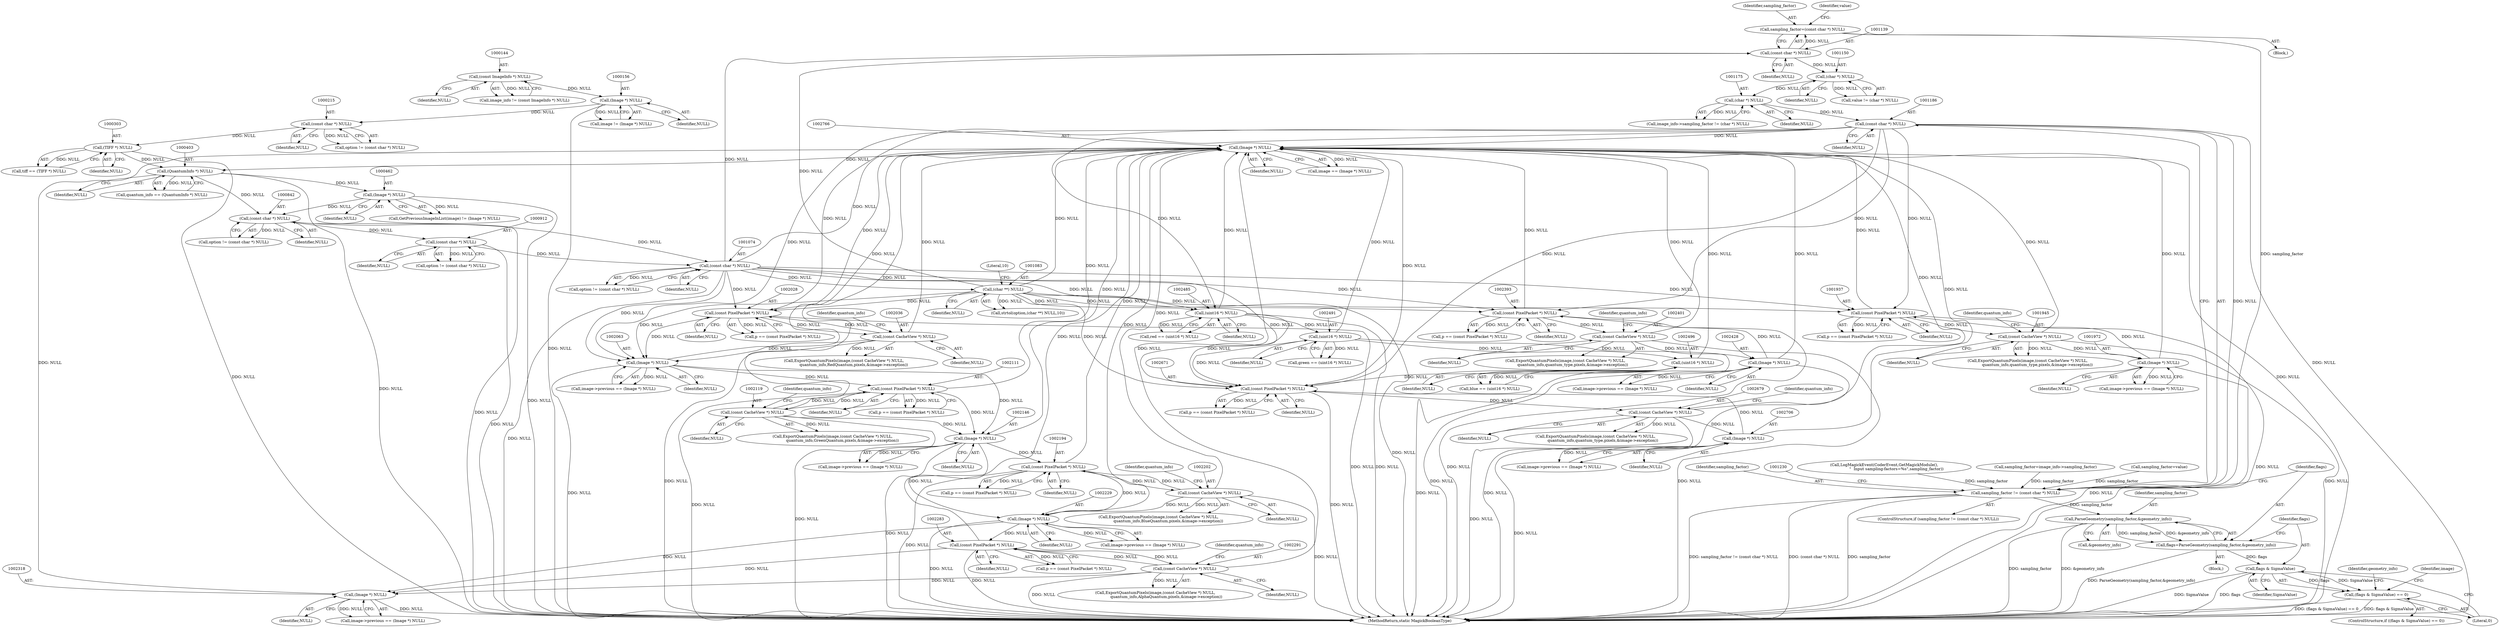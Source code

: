 digraph "0_ImageMagick_f983dcdf9c178e0cbc49608a78713c5669aa1bb5@pointer" {
"1001136" [label="(Call,sampling_factor=(const char *) NULL)"];
"1001138" [label="(Call,(const char *) NULL)"];
"1001073" [label="(Call,(const char *) NULL)"];
"1000841" [label="(Call,(const char *) NULL)"];
"1000402" [label="(Call,(QuantumInfo *) NULL)"];
"1002765" [label="(Call,(Image *) NULL)"];
"1002317" [label="(Call,(Image *) NULL)"];
"1002282" [label="(Call,(const PixelPacket *) NULL)"];
"1002228" [label="(Call,(Image *) NULL)"];
"1002145" [label="(Call,(Image *) NULL)"];
"1002110" [label="(Call,(const PixelPacket *) NULL)"];
"1002118" [label="(Call,(const CacheView *) NULL)"];
"1002062" [label="(Call,(Image *) NULL)"];
"1002027" [label="(Call,(const PixelPacket *) NULL)"];
"1001082" [label="(Call,(char **) NULL)"];
"1002035" [label="(Call,(const CacheView *) NULL)"];
"1001185" [label="(Call,(const char *) NULL)"];
"1001174" [label="(Call,(char *) NULL)"];
"1001149" [label="(Call,(char *) NULL)"];
"1002193" [label="(Call,(const PixelPacket *) NULL)"];
"1002201" [label="(Call,(const CacheView *) NULL)"];
"1002290" [label="(Call,(const CacheView *) NULL)"];
"1002484" [label="(Call,(uint16 *) NULL)"];
"1002392" [label="(Call,(const PixelPacket *) NULL)"];
"1002427" [label="(Call,(Image *) NULL)"];
"1002400" [label="(Call,(const CacheView *) NULL)"];
"1002670" [label="(Call,(const PixelPacket *) NULL)"];
"1002490" [label="(Call,(uint16 *) NULL)"];
"1002495" [label="(Call,(uint16 *) NULL)"];
"1002705" [label="(Call,(Image *) NULL)"];
"1002678" [label="(Call,(const CacheView *) NULL)"];
"1001944" [label="(Call,(const CacheView *) NULL)"];
"1001936" [label="(Call,(const PixelPacket *) NULL)"];
"1001971" [label="(Call,(Image *) NULL)"];
"1000302" [label="(Call,(TIFF *) NULL)"];
"1000214" [label="(Call,(const char *) NULL)"];
"1000155" [label="(Call,(Image *) NULL)"];
"1000143" [label="(Call,(const ImageInfo *) NULL)"];
"1000461" [label="(Call,(Image *) NULL)"];
"1000911" [label="(Call,(const char *) NULL)"];
"1001183" [label="(Call,sampling_factor != (const char *) NULL)"];
"1001191" [label="(Call,ParseGeometry(sampling_factor,&geometry_info))"];
"1001189" [label="(Call,flags=ParseGeometry(sampling_factor,&geometry_info))"];
"1001197" [label="(Call,flags & SigmaValue)"];
"1001196" [label="(Call,(flags & SigmaValue) == 0)"];
"1002147" [label="(Identifier,NULL)"];
"1000404" [label="(Identifier,NULL)"];
"1002317" [label="(Call,(Image *) NULL)"];
"1001187" [label="(Identifier,NULL)"];
"1001938" [label="(Identifier,NULL)"];
"1000153" [label="(Call,image != (Image *) NULL)"];
"1001164" [label="(Call,LogMagickEvent(CoderEvent,GetMagickModule(),\n                    \"  Input sampling-factors=%s\",sampling_factor))"];
"1001193" [label="(Call,&geometry_info)"];
"1001073" [label="(Call,(const char *) NULL)"];
"1000155" [label="(Call,(Image *) NULL)"];
"1000839" [label="(Call,option != (const char *) NULL)"];
"1001176" [label="(Identifier,NULL)"];
"1002492" [label="(Identifier,NULL)"];
"1000909" [label="(Call,option != (const char *) NULL)"];
"1000300" [label="(Call,tiff == (TIFF *) NULL)"];
"1002288" [label="(Call,ExportQuantumPixels(image,(const CacheView *) NULL,\n                  quantum_info,AlphaQuantum,pixels,&image->exception))"];
"1002290" [label="(Call,(const CacheView *) NULL)"];
"1002490" [label="(Call,(uint16 *) NULL)"];
"1002668" [label="(Call,p == (const PixelPacket *) NULL)"];
"1000216" [label="(Identifier,NULL)"];
"1002392" [label="(Call,(const PixelPacket *) NULL)"];
"1001188" [label="(Block,)"];
"1001147" [label="(Call,value != (char *) NULL)"];
"1001191" [label="(Call,ParseGeometry(sampling_factor,&geometry_info))"];
"1001177" [label="(Call,sampling_factor=image_info->sampling_factor)"];
"1000458" [label="(Call,GetPreviousImageInList(image) != (Image *) NULL)"];
"1001153" [label="(Call,sampling_factor=value)"];
"1002195" [label="(Identifier,NULL)"];
"1001151" [label="(Identifier,NULL)"];
"1002701" [label="(Call,image->previous == (Image *) NULL)"];
"1000145" [label="(Identifier,NULL)"];
"1001192" [label="(Identifier,sampling_factor)"];
"1002062" [label="(Call,(Image *) NULL)"];
"1002118" [label="(Call,(const CacheView *) NULL)"];
"1001946" [label="(Identifier,NULL)"];
"1000212" [label="(Call,option != (const char *) NULL)"];
"1002108" [label="(Call,p == (const PixelPacket *) NULL)"];
"1002064" [label="(Identifier,NULL)"];
"1001085" [label="(Literal,10)"];
"1002203" [label="(Identifier,NULL)"];
"1002707" [label="(Identifier,NULL)"];
"1001137" [label="(Identifier,sampling_factor)"];
"1002282" [label="(Call,(const PixelPacket *) NULL)"];
"1001138" [label="(Call,(const char *) NULL)"];
"1001200" [label="(Literal,0)"];
"1000302" [label="(Call,(TIFF *) NULL)"];
"1002191" [label="(Call,p == (const PixelPacket *) NULL)"];
"1002029" [label="(Identifier,NULL)"];
"1000400" [label="(Call,quantum_info == (QuantumInfo *) NULL)"];
"1002038" [label="(Identifier,quantum_info)"];
"1001195" [label="(ControlStructure,if ((flags & SigmaValue) == 0))"];
"1000141" [label="(Call,image_info != (const ImageInfo *) NULL)"];
"1001189" [label="(Call,flags=ParseGeometry(sampling_factor,&geometry_info))"];
"1002293" [label="(Identifier,quantum_info)"];
"1002292" [label="(Identifier,NULL)"];
"1002145" [label="(Call,(Image *) NULL)"];
"1002110" [label="(Call,(const PixelPacket *) NULL)"];
"1001203" [label="(Identifier,geometry_info)"];
"1002427" [label="(Call,(Image *) NULL)"];
"1002116" [label="(Call,ExportQuantumPixels(image,(const CacheView *) NULL,\n                quantum_info,GreenQuantum,pixels,&image->exception))"];
"1001071" [label="(Call,option != (const char *) NULL)"];
"1002112" [label="(Identifier,NULL)"];
"1001142" [label="(Identifier,value)"];
"1002230" [label="(Identifier,NULL)"];
"1002204" [label="(Identifier,quantum_info)"];
"1001190" [label="(Identifier,flags)"];
"1001942" [label="(Call,ExportQuantumPixels(image,(const CacheView *) NULL,\n                quantum_info,quantum_type,pixels,&image->exception))"];
"1000913" [label="(Identifier,NULL)"];
"1002681" [label="(Identifier,quantum_info)"];
"1002423" [label="(Call,image->previous == (Image *) NULL)"];
"1001084" [label="(Identifier,NULL)"];
"1001936" [label="(Call,(const PixelPacket *) NULL)"];
"1001973" [label="(Identifier,NULL)"];
"1000463" [label="(Identifier,NULL)"];
"1000214" [label="(Call,(const char *) NULL)"];
"1002670" [label="(Call,(const PixelPacket *) NULL)"];
"1002037" [label="(Identifier,NULL)"];
"1002228" [label="(Call,(Image *) NULL)"];
"1000143" [label="(Call,(const ImageInfo *) NULL)"];
"1001199" [label="(Identifier,SigmaValue)"];
"1002482" [label="(Call,red == (uint16 *) NULL)"];
"1002319" [label="(Identifier,NULL)"];
"1001182" [label="(ControlStructure,if (sampling_factor != (const char *) NULL))"];
"1001174" [label="(Call,(char *) NULL)"];
"1002025" [label="(Call,p == (const PixelPacket *) NULL)"];
"1002680" [label="(Identifier,NULL)"];
"1000843" [label="(Identifier,NULL)"];
"1001934" [label="(Call,p == (const PixelPacket *) NULL)"];
"1001944" [label="(Call,(const CacheView *) NULL)"];
"1002027" [label="(Call,(const PixelPacket *) NULL)"];
"1002705" [label="(Call,(Image *) NULL)"];
"1002120" [label="(Identifier,NULL)"];
"1002121" [label="(Identifier,quantum_info)"];
"1002199" [label="(Call,ExportQuantumPixels(image,(const CacheView *) NULL,\n                quantum_info,BlueQuantum,pixels,&image->exception))"];
"1001967" [label="(Call,image->previous == (Image *) NULL)"];
"1002035" [label="(Call,(const CacheView *) NULL)"];
"1002402" [label="(Identifier,NULL)"];
"1001211" [label="(Identifier,image)"];
"1001185" [label="(Call,(const char *) NULL)"];
"1002429" [label="(Identifier,NULL)"];
"1002394" [label="(Identifier,NULL)"];
"1000304" [label="(Identifier,NULL)"];
"1002193" [label="(Call,(const PixelPacket *) NULL)"];
"1002486" [label="(Identifier,NULL)"];
"1001947" [label="(Identifier,quantum_info)"];
"1002313" [label="(Call,image->previous == (Image *) NULL)"];
"1002201" [label="(Call,(const CacheView *) NULL)"];
"1001136" [label="(Call,sampling_factor=(const char *) NULL)"];
"1001128" [label="(Block,)"];
"1002284" [label="(Identifier,NULL)"];
"1001196" [label="(Call,(flags & SigmaValue) == 0)"];
"1000841" [label="(Call,(const char *) NULL)"];
"1002792" [label="(MethodReturn,static MagickBooleanType)"];
"1002280" [label="(Call,p == (const PixelPacket *) NULL)"];
"1000157" [label="(Identifier,NULL)"];
"1001198" [label="(Identifier,flags)"];
"1002495" [label="(Call,(uint16 *) NULL)"];
"1002224" [label="(Call,image->previous == (Image *) NULL)"];
"1002767" [label="(Identifier,NULL)"];
"1001140" [label="(Identifier,NULL)"];
"1002058" [label="(Call,image->previous == (Image *) NULL)"];
"1002403" [label="(Identifier,quantum_info)"];
"1002400" [label="(Call,(const CacheView *) NULL)"];
"1001170" [label="(Call,image_info->sampling_factor != (char *) NULL)"];
"1002484" [label="(Call,(uint16 *) NULL)"];
"1001082" [label="(Call,(char **) NULL)"];
"1001971" [label="(Call,(Image *) NULL)"];
"1002493" [label="(Call,blue == (uint16 *) NULL)"];
"1001183" [label="(Call,sampling_factor != (const char *) NULL)"];
"1001149" [label="(Call,(char *) NULL)"];
"1002033" [label="(Call,ExportQuantumPixels(image,(const CacheView *) NULL,\n                quantum_info,RedQuantum,pixels,&image->exception))"];
"1002676" [label="(Call,ExportQuantumPixels(image,(const CacheView *) NULL,\n            quantum_info,quantum_type,pixels,&image->exception))"];
"1002497" [label="(Identifier,NULL)"];
"1001080" [label="(Call,strtol(option,(char **) NULL,10))"];
"1001075" [label="(Identifier,NULL)"];
"1000911" [label="(Call,(const char *) NULL)"];
"1002763" [label="(Call,image == (Image *) NULL)"];
"1002398" [label="(Call,ExportQuantumPixels(image,(const CacheView *) NULL,\n            quantum_info,quantum_type,pixels,&image->exception))"];
"1002678" [label="(Call,(const CacheView *) NULL)"];
"1002390" [label="(Call,p == (const PixelPacket *) NULL)"];
"1002488" [label="(Call,green == (uint16 *) NULL)"];
"1000461" [label="(Call,(Image *) NULL)"];
"1001197" [label="(Call,flags & SigmaValue)"];
"1001184" [label="(Identifier,sampling_factor)"];
"1002141" [label="(Call,image->previous == (Image *) NULL)"];
"1000402" [label="(Call,(QuantumInfo *) NULL)"];
"1002765" [label="(Call,(Image *) NULL)"];
"1002672" [label="(Identifier,NULL)"];
"1001136" -> "1001128"  [label="AST: "];
"1001136" -> "1001138"  [label="CFG: "];
"1001137" -> "1001136"  [label="AST: "];
"1001138" -> "1001136"  [label="AST: "];
"1001142" -> "1001136"  [label="CFG: "];
"1001138" -> "1001136"  [label="DDG: NULL"];
"1001136" -> "1001183"  [label="DDG: sampling_factor"];
"1001138" -> "1001140"  [label="CFG: "];
"1001139" -> "1001138"  [label="AST: "];
"1001140" -> "1001138"  [label="AST: "];
"1001073" -> "1001138"  [label="DDG: NULL"];
"1001082" -> "1001138"  [label="DDG: NULL"];
"1001138" -> "1001149"  [label="DDG: NULL"];
"1001073" -> "1001071"  [label="AST: "];
"1001073" -> "1001075"  [label="CFG: "];
"1001074" -> "1001073"  [label="AST: "];
"1001075" -> "1001073"  [label="AST: "];
"1001071" -> "1001073"  [label="CFG: "];
"1001073" -> "1002792"  [label="DDG: NULL"];
"1001073" -> "1001071"  [label="DDG: NULL"];
"1000841" -> "1001073"  [label="DDG: NULL"];
"1000911" -> "1001073"  [label="DDG: NULL"];
"1001073" -> "1001082"  [label="DDG: NULL"];
"1001073" -> "1001936"  [label="DDG: NULL"];
"1001073" -> "1002027"  [label="DDG: NULL"];
"1001073" -> "1002062"  [label="DDG: NULL"];
"1001073" -> "1002392"  [label="DDG: NULL"];
"1001073" -> "1002484"  [label="DDG: NULL"];
"1001073" -> "1002670"  [label="DDG: NULL"];
"1001073" -> "1002765"  [label="DDG: NULL"];
"1000841" -> "1000839"  [label="AST: "];
"1000841" -> "1000843"  [label="CFG: "];
"1000842" -> "1000841"  [label="AST: "];
"1000843" -> "1000841"  [label="AST: "];
"1000839" -> "1000841"  [label="CFG: "];
"1000841" -> "1002792"  [label="DDG: NULL"];
"1000841" -> "1000839"  [label="DDG: NULL"];
"1000402" -> "1000841"  [label="DDG: NULL"];
"1000461" -> "1000841"  [label="DDG: NULL"];
"1000841" -> "1000911"  [label="DDG: NULL"];
"1000402" -> "1000400"  [label="AST: "];
"1000402" -> "1000404"  [label="CFG: "];
"1000403" -> "1000402"  [label="AST: "];
"1000404" -> "1000402"  [label="AST: "];
"1000400" -> "1000402"  [label="CFG: "];
"1000402" -> "1002792"  [label="DDG: NULL"];
"1000402" -> "1000400"  [label="DDG: NULL"];
"1002765" -> "1000402"  [label="DDG: NULL"];
"1000302" -> "1000402"  [label="DDG: NULL"];
"1000402" -> "1000461"  [label="DDG: NULL"];
"1002765" -> "1002763"  [label="AST: "];
"1002765" -> "1002767"  [label="CFG: "];
"1002766" -> "1002765"  [label="AST: "];
"1002767" -> "1002765"  [label="AST: "];
"1002763" -> "1002765"  [label="CFG: "];
"1002765" -> "1002792"  [label="DDG: NULL"];
"1002765" -> "1002763"  [label="DDG: NULL"];
"1002317" -> "1002765"  [label="DDG: NULL"];
"1002110" -> "1002765"  [label="DDG: NULL"];
"1002027" -> "1002765"  [label="DDG: NULL"];
"1002145" -> "1002765"  [label="DDG: NULL"];
"1002484" -> "1002765"  [label="DDG: NULL"];
"1002392" -> "1002765"  [label="DDG: NULL"];
"1002282" -> "1002765"  [label="DDG: NULL"];
"1002670" -> "1002765"  [label="DDG: NULL"];
"1001082" -> "1002765"  [label="DDG: NULL"];
"1002427" -> "1002765"  [label="DDG: NULL"];
"1002490" -> "1002765"  [label="DDG: NULL"];
"1002118" -> "1002765"  [label="DDG: NULL"];
"1002062" -> "1002765"  [label="DDG: NULL"];
"1002193" -> "1002765"  [label="DDG: NULL"];
"1002400" -> "1002765"  [label="DDG: NULL"];
"1001944" -> "1002765"  [label="DDG: NULL"];
"1002495" -> "1002765"  [label="DDG: NULL"];
"1002678" -> "1002765"  [label="DDG: NULL"];
"1002705" -> "1002765"  [label="DDG: NULL"];
"1002228" -> "1002765"  [label="DDG: NULL"];
"1001936" -> "1002765"  [label="DDG: NULL"];
"1002035" -> "1002765"  [label="DDG: NULL"];
"1001971" -> "1002765"  [label="DDG: NULL"];
"1002201" -> "1002765"  [label="DDG: NULL"];
"1001185" -> "1002765"  [label="DDG: NULL"];
"1002290" -> "1002765"  [label="DDG: NULL"];
"1002317" -> "1002313"  [label="AST: "];
"1002317" -> "1002319"  [label="CFG: "];
"1002318" -> "1002317"  [label="AST: "];
"1002319" -> "1002317"  [label="AST: "];
"1002313" -> "1002317"  [label="CFG: "];
"1002317" -> "1002792"  [label="DDG: NULL"];
"1002317" -> "1002313"  [label="DDG: NULL"];
"1002282" -> "1002317"  [label="DDG: NULL"];
"1002228" -> "1002317"  [label="DDG: NULL"];
"1002290" -> "1002317"  [label="DDG: NULL"];
"1002282" -> "1002280"  [label="AST: "];
"1002282" -> "1002284"  [label="CFG: "];
"1002283" -> "1002282"  [label="AST: "];
"1002284" -> "1002282"  [label="AST: "];
"1002280" -> "1002282"  [label="CFG: "];
"1002282" -> "1002792"  [label="DDG: NULL"];
"1002282" -> "1002280"  [label="DDG: NULL"];
"1002228" -> "1002282"  [label="DDG: NULL"];
"1002290" -> "1002282"  [label="DDG: NULL"];
"1002282" -> "1002290"  [label="DDG: NULL"];
"1002228" -> "1002224"  [label="AST: "];
"1002228" -> "1002230"  [label="CFG: "];
"1002229" -> "1002228"  [label="AST: "];
"1002230" -> "1002228"  [label="AST: "];
"1002224" -> "1002228"  [label="CFG: "];
"1002228" -> "1002792"  [label="DDG: NULL"];
"1002228" -> "1002224"  [label="DDG: NULL"];
"1002145" -> "1002228"  [label="DDG: NULL"];
"1002193" -> "1002228"  [label="DDG: NULL"];
"1002201" -> "1002228"  [label="DDG: NULL"];
"1002145" -> "1002141"  [label="AST: "];
"1002145" -> "1002147"  [label="CFG: "];
"1002146" -> "1002145"  [label="AST: "];
"1002147" -> "1002145"  [label="AST: "];
"1002141" -> "1002145"  [label="CFG: "];
"1002145" -> "1002792"  [label="DDG: NULL"];
"1002145" -> "1002141"  [label="DDG: NULL"];
"1002110" -> "1002145"  [label="DDG: NULL"];
"1002118" -> "1002145"  [label="DDG: NULL"];
"1002062" -> "1002145"  [label="DDG: NULL"];
"1002145" -> "1002193"  [label="DDG: NULL"];
"1002110" -> "1002108"  [label="AST: "];
"1002110" -> "1002112"  [label="CFG: "];
"1002111" -> "1002110"  [label="AST: "];
"1002112" -> "1002110"  [label="AST: "];
"1002108" -> "1002110"  [label="CFG: "];
"1002110" -> "1002792"  [label="DDG: NULL"];
"1002110" -> "1002108"  [label="DDG: NULL"];
"1002118" -> "1002110"  [label="DDG: NULL"];
"1002062" -> "1002110"  [label="DDG: NULL"];
"1002110" -> "1002118"  [label="DDG: NULL"];
"1002118" -> "1002116"  [label="AST: "];
"1002118" -> "1002120"  [label="CFG: "];
"1002119" -> "1002118"  [label="AST: "];
"1002120" -> "1002118"  [label="AST: "];
"1002121" -> "1002118"  [label="CFG: "];
"1002118" -> "1002792"  [label="DDG: NULL"];
"1002118" -> "1002116"  [label="DDG: NULL"];
"1002062" -> "1002058"  [label="AST: "];
"1002062" -> "1002064"  [label="CFG: "];
"1002063" -> "1002062"  [label="AST: "];
"1002064" -> "1002062"  [label="AST: "];
"1002058" -> "1002062"  [label="CFG: "];
"1002062" -> "1002792"  [label="DDG: NULL"];
"1002062" -> "1002058"  [label="DDG: NULL"];
"1002027" -> "1002062"  [label="DDG: NULL"];
"1001082" -> "1002062"  [label="DDG: NULL"];
"1002035" -> "1002062"  [label="DDG: NULL"];
"1001185" -> "1002062"  [label="DDG: NULL"];
"1002027" -> "1002025"  [label="AST: "];
"1002027" -> "1002029"  [label="CFG: "];
"1002028" -> "1002027"  [label="AST: "];
"1002029" -> "1002027"  [label="AST: "];
"1002025" -> "1002027"  [label="CFG: "];
"1002027" -> "1002792"  [label="DDG: NULL"];
"1002027" -> "1002025"  [label="DDG: NULL"];
"1001082" -> "1002027"  [label="DDG: NULL"];
"1002035" -> "1002027"  [label="DDG: NULL"];
"1001185" -> "1002027"  [label="DDG: NULL"];
"1002027" -> "1002035"  [label="DDG: NULL"];
"1001082" -> "1001080"  [label="AST: "];
"1001082" -> "1001084"  [label="CFG: "];
"1001083" -> "1001082"  [label="AST: "];
"1001084" -> "1001082"  [label="AST: "];
"1001085" -> "1001082"  [label="CFG: "];
"1001082" -> "1002792"  [label="DDG: NULL"];
"1001082" -> "1001080"  [label="DDG: NULL"];
"1001082" -> "1001936"  [label="DDG: NULL"];
"1001082" -> "1002392"  [label="DDG: NULL"];
"1001082" -> "1002484"  [label="DDG: NULL"];
"1001082" -> "1002670"  [label="DDG: NULL"];
"1002035" -> "1002033"  [label="AST: "];
"1002035" -> "1002037"  [label="CFG: "];
"1002036" -> "1002035"  [label="AST: "];
"1002037" -> "1002035"  [label="AST: "];
"1002038" -> "1002035"  [label="CFG: "];
"1002035" -> "1002792"  [label="DDG: NULL"];
"1002035" -> "1002033"  [label="DDG: NULL"];
"1001185" -> "1001183"  [label="AST: "];
"1001185" -> "1001187"  [label="CFG: "];
"1001186" -> "1001185"  [label="AST: "];
"1001187" -> "1001185"  [label="AST: "];
"1001183" -> "1001185"  [label="CFG: "];
"1001185" -> "1002792"  [label="DDG: NULL"];
"1001185" -> "1001183"  [label="DDG: NULL"];
"1001174" -> "1001185"  [label="DDG: NULL"];
"1001185" -> "1001936"  [label="DDG: NULL"];
"1001185" -> "1002392"  [label="DDG: NULL"];
"1001185" -> "1002484"  [label="DDG: NULL"];
"1001185" -> "1002670"  [label="DDG: NULL"];
"1001174" -> "1001170"  [label="AST: "];
"1001174" -> "1001176"  [label="CFG: "];
"1001175" -> "1001174"  [label="AST: "];
"1001176" -> "1001174"  [label="AST: "];
"1001170" -> "1001174"  [label="CFG: "];
"1001174" -> "1001170"  [label="DDG: NULL"];
"1001149" -> "1001174"  [label="DDG: NULL"];
"1001149" -> "1001147"  [label="AST: "];
"1001149" -> "1001151"  [label="CFG: "];
"1001150" -> "1001149"  [label="AST: "];
"1001151" -> "1001149"  [label="AST: "];
"1001147" -> "1001149"  [label="CFG: "];
"1001149" -> "1001147"  [label="DDG: NULL"];
"1002193" -> "1002191"  [label="AST: "];
"1002193" -> "1002195"  [label="CFG: "];
"1002194" -> "1002193"  [label="AST: "];
"1002195" -> "1002193"  [label="AST: "];
"1002191" -> "1002193"  [label="CFG: "];
"1002193" -> "1002792"  [label="DDG: NULL"];
"1002193" -> "1002191"  [label="DDG: NULL"];
"1002201" -> "1002193"  [label="DDG: NULL"];
"1002193" -> "1002201"  [label="DDG: NULL"];
"1002201" -> "1002199"  [label="AST: "];
"1002201" -> "1002203"  [label="CFG: "];
"1002202" -> "1002201"  [label="AST: "];
"1002203" -> "1002201"  [label="AST: "];
"1002204" -> "1002201"  [label="CFG: "];
"1002201" -> "1002792"  [label="DDG: NULL"];
"1002201" -> "1002199"  [label="DDG: NULL"];
"1002290" -> "1002288"  [label="AST: "];
"1002290" -> "1002292"  [label="CFG: "];
"1002291" -> "1002290"  [label="AST: "];
"1002292" -> "1002290"  [label="AST: "];
"1002293" -> "1002290"  [label="CFG: "];
"1002290" -> "1002792"  [label="DDG: NULL"];
"1002290" -> "1002288"  [label="DDG: NULL"];
"1002484" -> "1002482"  [label="AST: "];
"1002484" -> "1002486"  [label="CFG: "];
"1002485" -> "1002484"  [label="AST: "];
"1002486" -> "1002484"  [label="AST: "];
"1002482" -> "1002484"  [label="CFG: "];
"1002484" -> "1002792"  [label="DDG: NULL"];
"1002484" -> "1002482"  [label="DDG: NULL"];
"1002484" -> "1002490"  [label="DDG: NULL"];
"1002484" -> "1002670"  [label="DDG: NULL"];
"1002392" -> "1002390"  [label="AST: "];
"1002392" -> "1002394"  [label="CFG: "];
"1002393" -> "1002392"  [label="AST: "];
"1002394" -> "1002392"  [label="AST: "];
"1002390" -> "1002392"  [label="CFG: "];
"1002392" -> "1002792"  [label="DDG: NULL"];
"1002392" -> "1002390"  [label="DDG: NULL"];
"1002427" -> "1002392"  [label="DDG: NULL"];
"1002392" -> "1002400"  [label="DDG: NULL"];
"1002427" -> "1002423"  [label="AST: "];
"1002427" -> "1002429"  [label="CFG: "];
"1002428" -> "1002427"  [label="AST: "];
"1002429" -> "1002427"  [label="AST: "];
"1002423" -> "1002427"  [label="CFG: "];
"1002427" -> "1002792"  [label="DDG: NULL"];
"1002427" -> "1002423"  [label="DDG: NULL"];
"1002400" -> "1002427"  [label="DDG: NULL"];
"1002400" -> "1002398"  [label="AST: "];
"1002400" -> "1002402"  [label="CFG: "];
"1002401" -> "1002400"  [label="AST: "];
"1002402" -> "1002400"  [label="AST: "];
"1002403" -> "1002400"  [label="CFG: "];
"1002400" -> "1002792"  [label="DDG: NULL"];
"1002400" -> "1002398"  [label="DDG: NULL"];
"1002670" -> "1002668"  [label="AST: "];
"1002670" -> "1002672"  [label="CFG: "];
"1002671" -> "1002670"  [label="AST: "];
"1002672" -> "1002670"  [label="AST: "];
"1002668" -> "1002670"  [label="CFG: "];
"1002670" -> "1002792"  [label="DDG: NULL"];
"1002670" -> "1002668"  [label="DDG: NULL"];
"1002490" -> "1002670"  [label="DDG: NULL"];
"1002495" -> "1002670"  [label="DDG: NULL"];
"1002705" -> "1002670"  [label="DDG: NULL"];
"1002670" -> "1002678"  [label="DDG: NULL"];
"1002490" -> "1002488"  [label="AST: "];
"1002490" -> "1002492"  [label="CFG: "];
"1002491" -> "1002490"  [label="AST: "];
"1002492" -> "1002490"  [label="AST: "];
"1002488" -> "1002490"  [label="CFG: "];
"1002490" -> "1002792"  [label="DDG: NULL"];
"1002490" -> "1002488"  [label="DDG: NULL"];
"1002490" -> "1002495"  [label="DDG: NULL"];
"1002495" -> "1002493"  [label="AST: "];
"1002495" -> "1002497"  [label="CFG: "];
"1002496" -> "1002495"  [label="AST: "];
"1002497" -> "1002495"  [label="AST: "];
"1002493" -> "1002495"  [label="CFG: "];
"1002495" -> "1002792"  [label="DDG: NULL"];
"1002495" -> "1002493"  [label="DDG: NULL"];
"1002705" -> "1002701"  [label="AST: "];
"1002705" -> "1002707"  [label="CFG: "];
"1002706" -> "1002705"  [label="AST: "];
"1002707" -> "1002705"  [label="AST: "];
"1002701" -> "1002705"  [label="CFG: "];
"1002705" -> "1002792"  [label="DDG: NULL"];
"1002705" -> "1002701"  [label="DDG: NULL"];
"1002678" -> "1002705"  [label="DDG: NULL"];
"1002678" -> "1002676"  [label="AST: "];
"1002678" -> "1002680"  [label="CFG: "];
"1002679" -> "1002678"  [label="AST: "];
"1002680" -> "1002678"  [label="AST: "];
"1002681" -> "1002678"  [label="CFG: "];
"1002678" -> "1002792"  [label="DDG: NULL"];
"1002678" -> "1002676"  [label="DDG: NULL"];
"1001944" -> "1001942"  [label="AST: "];
"1001944" -> "1001946"  [label="CFG: "];
"1001945" -> "1001944"  [label="AST: "];
"1001946" -> "1001944"  [label="AST: "];
"1001947" -> "1001944"  [label="CFG: "];
"1001944" -> "1002792"  [label="DDG: NULL"];
"1001944" -> "1001942"  [label="DDG: NULL"];
"1001936" -> "1001944"  [label="DDG: NULL"];
"1001944" -> "1001971"  [label="DDG: NULL"];
"1001936" -> "1001934"  [label="AST: "];
"1001936" -> "1001938"  [label="CFG: "];
"1001937" -> "1001936"  [label="AST: "];
"1001938" -> "1001936"  [label="AST: "];
"1001934" -> "1001936"  [label="CFG: "];
"1001936" -> "1002792"  [label="DDG: NULL"];
"1001936" -> "1001934"  [label="DDG: NULL"];
"1001971" -> "1001936"  [label="DDG: NULL"];
"1001971" -> "1001967"  [label="AST: "];
"1001971" -> "1001973"  [label="CFG: "];
"1001972" -> "1001971"  [label="AST: "];
"1001973" -> "1001971"  [label="AST: "];
"1001967" -> "1001971"  [label="CFG: "];
"1001971" -> "1002792"  [label="DDG: NULL"];
"1001971" -> "1001967"  [label="DDG: NULL"];
"1000302" -> "1000300"  [label="AST: "];
"1000302" -> "1000304"  [label="CFG: "];
"1000303" -> "1000302"  [label="AST: "];
"1000304" -> "1000302"  [label="AST: "];
"1000300" -> "1000302"  [label="CFG: "];
"1000302" -> "1002792"  [label="DDG: NULL"];
"1000302" -> "1000300"  [label="DDG: NULL"];
"1000214" -> "1000302"  [label="DDG: NULL"];
"1000214" -> "1000212"  [label="AST: "];
"1000214" -> "1000216"  [label="CFG: "];
"1000215" -> "1000214"  [label="AST: "];
"1000216" -> "1000214"  [label="AST: "];
"1000212" -> "1000214"  [label="CFG: "];
"1000214" -> "1000212"  [label="DDG: NULL"];
"1000155" -> "1000214"  [label="DDG: NULL"];
"1000155" -> "1000153"  [label="AST: "];
"1000155" -> "1000157"  [label="CFG: "];
"1000156" -> "1000155"  [label="AST: "];
"1000157" -> "1000155"  [label="AST: "];
"1000153" -> "1000155"  [label="CFG: "];
"1000155" -> "1002792"  [label="DDG: NULL"];
"1000155" -> "1000153"  [label="DDG: NULL"];
"1000143" -> "1000155"  [label="DDG: NULL"];
"1000143" -> "1000141"  [label="AST: "];
"1000143" -> "1000145"  [label="CFG: "];
"1000144" -> "1000143"  [label="AST: "];
"1000145" -> "1000143"  [label="AST: "];
"1000141" -> "1000143"  [label="CFG: "];
"1000143" -> "1000141"  [label="DDG: NULL"];
"1000461" -> "1000458"  [label="AST: "];
"1000461" -> "1000463"  [label="CFG: "];
"1000462" -> "1000461"  [label="AST: "];
"1000463" -> "1000461"  [label="AST: "];
"1000458" -> "1000461"  [label="CFG: "];
"1000461" -> "1002792"  [label="DDG: NULL"];
"1000461" -> "1000458"  [label="DDG: NULL"];
"1000911" -> "1000909"  [label="AST: "];
"1000911" -> "1000913"  [label="CFG: "];
"1000912" -> "1000911"  [label="AST: "];
"1000913" -> "1000911"  [label="AST: "];
"1000909" -> "1000911"  [label="CFG: "];
"1000911" -> "1002792"  [label="DDG: NULL"];
"1000911" -> "1000909"  [label="DDG: NULL"];
"1001183" -> "1001182"  [label="AST: "];
"1001184" -> "1001183"  [label="AST: "];
"1001190" -> "1001183"  [label="CFG: "];
"1001230" -> "1001183"  [label="CFG: "];
"1001183" -> "1002792"  [label="DDG: (const char *) NULL"];
"1001183" -> "1002792"  [label="DDG: sampling_factor"];
"1001183" -> "1002792"  [label="DDG: sampling_factor != (const char *) NULL"];
"1001177" -> "1001183"  [label="DDG: sampling_factor"];
"1001153" -> "1001183"  [label="DDG: sampling_factor"];
"1001164" -> "1001183"  [label="DDG: sampling_factor"];
"1001183" -> "1001191"  [label="DDG: sampling_factor"];
"1001191" -> "1001189"  [label="AST: "];
"1001191" -> "1001193"  [label="CFG: "];
"1001192" -> "1001191"  [label="AST: "];
"1001193" -> "1001191"  [label="AST: "];
"1001189" -> "1001191"  [label="CFG: "];
"1001191" -> "1002792"  [label="DDG: sampling_factor"];
"1001191" -> "1002792"  [label="DDG: &geometry_info"];
"1001191" -> "1001189"  [label="DDG: sampling_factor"];
"1001191" -> "1001189"  [label="DDG: &geometry_info"];
"1001189" -> "1001188"  [label="AST: "];
"1001190" -> "1001189"  [label="AST: "];
"1001198" -> "1001189"  [label="CFG: "];
"1001189" -> "1002792"  [label="DDG: ParseGeometry(sampling_factor,&geometry_info)"];
"1001189" -> "1001197"  [label="DDG: flags"];
"1001197" -> "1001196"  [label="AST: "];
"1001197" -> "1001199"  [label="CFG: "];
"1001198" -> "1001197"  [label="AST: "];
"1001199" -> "1001197"  [label="AST: "];
"1001200" -> "1001197"  [label="CFG: "];
"1001197" -> "1002792"  [label="DDG: SigmaValue"];
"1001197" -> "1002792"  [label="DDG: flags"];
"1001197" -> "1001196"  [label="DDG: flags"];
"1001197" -> "1001196"  [label="DDG: SigmaValue"];
"1001196" -> "1001195"  [label="AST: "];
"1001196" -> "1001200"  [label="CFG: "];
"1001200" -> "1001196"  [label="AST: "];
"1001203" -> "1001196"  [label="CFG: "];
"1001211" -> "1001196"  [label="CFG: "];
"1001196" -> "1002792"  [label="DDG: flags & SigmaValue"];
"1001196" -> "1002792"  [label="DDG: (flags & SigmaValue) == 0"];
}
